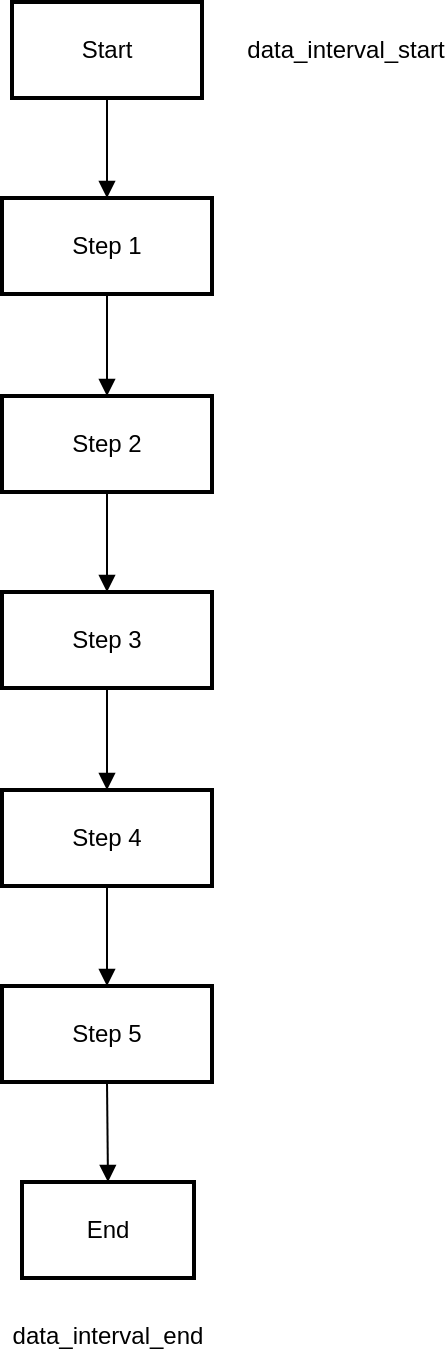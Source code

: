 <mxfile version="24.7.17">
  <diagram name="Página-1" id="d3_ooVtAvkvWBUjS6AKj">
    <mxGraphModel dx="792" dy="743" grid="1" gridSize="10" guides="1" tooltips="1" connect="1" arrows="1" fold="1" page="1" pageScale="1" pageWidth="827" pageHeight="1169" math="0" shadow="0">
      <root>
        <mxCell id="0" />
        <mxCell id="1" parent="0" />
        <mxCell id="2" value="Start" style="whiteSpace=wrap;strokeWidth=2;" parent="1" vertex="1">
          <mxGeometry x="13" y="8" width="95" height="48" as="geometry" />
        </mxCell>
        <mxCell id="3" value="Step 1" style="whiteSpace=wrap;strokeWidth=2;" parent="1" vertex="1">
          <mxGeometry x="8" y="106" width="105" height="48" as="geometry" />
        </mxCell>
        <mxCell id="4" value="Step 2" style="whiteSpace=wrap;strokeWidth=2;" parent="1" vertex="1">
          <mxGeometry x="8" y="205" width="105" height="48" as="geometry" />
        </mxCell>
        <mxCell id="5" value="Step 3" style="whiteSpace=wrap;strokeWidth=2;" parent="1" vertex="1">
          <mxGeometry x="8" y="303" width="105" height="48" as="geometry" />
        </mxCell>
        <mxCell id="6" value="Step 4" style="whiteSpace=wrap;strokeWidth=2;" parent="1" vertex="1">
          <mxGeometry x="8" y="402" width="105" height="48" as="geometry" />
        </mxCell>
        <mxCell id="7" value="Step 5" style="whiteSpace=wrap;strokeWidth=2;" parent="1" vertex="1">
          <mxGeometry x="8" y="500" width="105" height="48" as="geometry" />
        </mxCell>
        <mxCell id="8" value="End" style="whiteSpace=wrap;strokeWidth=2;" parent="1" vertex="1">
          <mxGeometry x="18" y="598" width="86" height="48" as="geometry" />
        </mxCell>
        <mxCell id="9" value="" style="curved=1;startArrow=none;endArrow=block;exitX=0.5;exitY=1.01;entryX=0.5;entryY=0.01;" parent="1" source="2" target="3" edge="1">
          <mxGeometry relative="1" as="geometry">
            <Array as="points" />
          </mxGeometry>
        </mxCell>
        <mxCell id="10" value="" style="curved=1;startArrow=none;endArrow=block;exitX=0.5;exitY=1.02;entryX=0.5;entryY=0;" parent="1" source="3" target="4" edge="1">
          <mxGeometry relative="1" as="geometry">
            <Array as="points" />
          </mxGeometry>
        </mxCell>
        <mxCell id="11" value="" style="curved=1;startArrow=none;endArrow=block;exitX=0.5;exitY=1;entryX=0.5;entryY=0;" parent="1" source="4" target="5" edge="1">
          <mxGeometry relative="1" as="geometry">
            <Array as="points" />
          </mxGeometry>
        </mxCell>
        <mxCell id="12" value="" style="curved=1;startArrow=none;endArrow=block;exitX=0.5;exitY=1.01;entryX=0.5;entryY=-0.01;" parent="1" source="5" target="6" edge="1">
          <mxGeometry relative="1" as="geometry">
            <Array as="points" />
          </mxGeometry>
        </mxCell>
        <mxCell id="13" value="" style="curved=1;startArrow=none;endArrow=block;exitX=0.5;exitY=1;entryX=0.5;entryY=0;" parent="1" source="6" target="7" edge="1">
          <mxGeometry relative="1" as="geometry">
            <Array as="points" />
          </mxGeometry>
        </mxCell>
        <mxCell id="14" value="" style="curved=1;startArrow=none;endArrow=block;exitX=0.5;exitY=1.01;entryX=0.5;entryY=0.01;" parent="1" source="7" target="8" edge="1">
          <mxGeometry relative="1" as="geometry">
            <Array as="points" />
          </mxGeometry>
        </mxCell>
        <mxCell id="V9xIAz7Yn8Lcb2u-va8V-14" value="data_interval_start" style="text;html=1;align=center;verticalAlign=middle;whiteSpace=wrap;rounded=0;" vertex="1" parent="1">
          <mxGeometry x="150" y="17" width="60" height="30" as="geometry" />
        </mxCell>
        <mxCell id="V9xIAz7Yn8Lcb2u-va8V-16" value="data_interval_end" style="text;html=1;align=center;verticalAlign=middle;whiteSpace=wrap;rounded=0;" vertex="1" parent="1">
          <mxGeometry x="31" y="660" width="60" height="30" as="geometry" />
        </mxCell>
      </root>
    </mxGraphModel>
  </diagram>
</mxfile>
